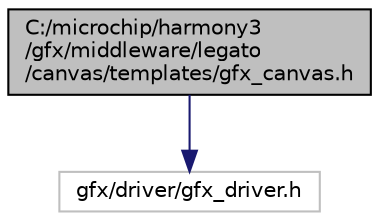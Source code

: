 digraph "C:/microchip/harmony3/gfx/middleware/legato/canvas/templates/gfx_canvas.h"
{
 // INTERACTIVE_SVG=YES
  edge [fontname="Helvetica",fontsize="10",labelfontname="Helvetica",labelfontsize="10"];
  node [fontname="Helvetica",fontsize="10",shape=record];
  Node0 [label="C:/microchip/harmony3\l/gfx/middleware/legato\l/canvas/templates/gfx_canvas.h",height=0.2,width=0.4,color="black", fillcolor="grey75", style="filled", fontcolor="black"];
  Node0 -> Node1 [color="midnightblue",fontsize="10",style="solid",fontname="Helvetica"];
  Node1 [label="gfx/driver/gfx_driver.h",height=0.2,width=0.4,color="grey75", fillcolor="white", style="filled"];
}
